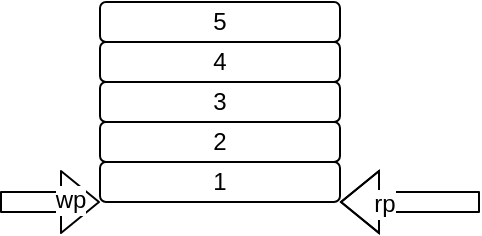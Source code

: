 <mxfile version="11.1.4" type="device"><diagram id="iCUhEvVppb3UO4wlj6st" name="消息队列结构图"><mxGraphModel dx="2062" dy="1224" grid="1" gridSize="10" guides="1" tooltips="1" connect="1" arrows="1" fold="1" page="1" pageScale="1" pageWidth="1169" pageHeight="827" math="0" shadow="0"><root><mxCell id="0"/><mxCell id="1" parent="0"/><mxCell id="6_hmOkcucfVdWT3ZMT6J-1" value="5" style="rounded=1;whiteSpace=wrap;html=1;" vertex="1" parent="1"><mxGeometry x="180" y="340" width="120" height="20" as="geometry"/></mxCell><mxCell id="6_hmOkcucfVdWT3ZMT6J-8" value="4" style="rounded=1;whiteSpace=wrap;html=1;" vertex="1" parent="1"><mxGeometry x="180" y="360" width="120" height="20" as="geometry"/></mxCell><mxCell id="6_hmOkcucfVdWT3ZMT6J-9" value="3" style="rounded=1;whiteSpace=wrap;html=1;" vertex="1" parent="1"><mxGeometry x="180" y="380" width="120" height="20" as="geometry"/></mxCell><mxCell id="6_hmOkcucfVdWT3ZMT6J-12" value="1" style="rounded=1;whiteSpace=wrap;html=1;" vertex="1" parent="1"><mxGeometry x="180" y="420" width="120" height="20" as="geometry"/></mxCell><mxCell id="6_hmOkcucfVdWT3ZMT6J-14" value="" style="shape=flexArrow;endArrow=classic;html=1;" edge="1" parent="1"><mxGeometry width="50" height="50" relative="1" as="geometry"><mxPoint x="130" y="440" as="sourcePoint"/><mxPoint x="180" y="440" as="targetPoint"/></mxGeometry></mxCell><mxCell id="6_hmOkcucfVdWT3ZMT6J-15" value="wp" style="text;html=1;resizable=0;points=[];align=center;verticalAlign=middle;labelBackgroundColor=#ffffff;" vertex="1" connectable="0" parent="6_hmOkcucfVdWT3ZMT6J-14"><mxGeometry x="0.378" y="1" relative="1" as="geometry"><mxPoint as="offset"/></mxGeometry></mxCell><mxCell id="6_hmOkcucfVdWT3ZMT6J-16" value="" style="shape=flexArrow;endArrow=classic;html=1;" edge="1" parent="1"><mxGeometry width="50" height="50" relative="1" as="geometry"><mxPoint x="370" y="440" as="sourcePoint"/><mxPoint x="300" y="440" as="targetPoint"/><Array as="points"><mxPoint x="340" y="440"/></Array></mxGeometry></mxCell><mxCell id="6_hmOkcucfVdWT3ZMT6J-17" value="rp" style="text;html=1;resizable=0;points=[];align=center;verticalAlign=middle;labelBackgroundColor=#ffffff;" vertex="1" connectable="0" parent="6_hmOkcucfVdWT3ZMT6J-16"><mxGeometry x="0.378" y="1" relative="1" as="geometry"><mxPoint as="offset"/></mxGeometry></mxCell><mxCell id="6_hmOkcucfVdWT3ZMT6J-26" value="2" style="rounded=1;whiteSpace=wrap;html=1;" vertex="1" parent="1"><mxGeometry x="180" y="400" width="120" height="20" as="geometry"/></mxCell></root></mxGraphModel></diagram><diagram id="Ej0j7jV-rog5p3Xy46A_" name="消息收发流程"><mxGraphModel dx="3437" dy="2040" grid="1" gridSize="10" guides="1" tooltips="1" connect="1" arrows="1" fold="1" page="1" pageScale="1" pageWidth="1169" pageHeight="827" math="0" shadow="0"><root><mxCell id="IDOihsgqt_1Qzn-iGXKd-0"/><mxCell id="IDOihsgqt_1Qzn-iGXKd-1" parent="IDOihsgqt_1Qzn-iGXKd-0"/><mxCell id="IDOihsgqt_1Qzn-iGXKd-58" value="" style="rounded=0;whiteSpace=wrap;html=1;align=left;dashed=1;" vertex="1" parent="IDOihsgqt_1Qzn-iGXKd-1"><mxGeometry x="600" y="10" width="550" height="790" as="geometry"/></mxCell><mxCell id="IDOihsgqt_1Qzn-iGXKd-57" value="" style="rounded=0;whiteSpace=wrap;html=1;align=left;dashed=1;" vertex="1" parent="IDOihsgqt_1Qzn-iGXKd-1"><mxGeometry x="10" y="10" width="570" height="790" as="geometry"/></mxCell><mxCell id="IDOihsgqt_1Qzn-iGXKd-10" style="edgeStyle=orthogonalEdgeStyle;rounded=0;orthogonalLoop=1;jettySize=auto;html=1;entryX=0.5;entryY=0;entryDx=0;entryDy=0;" edge="1" parent="IDOihsgqt_1Qzn-iGXKd-1" source="IDOihsgqt_1Qzn-iGXKd-2" target="IDOihsgqt_1Qzn-iGXKd-4"><mxGeometry relative="1" as="geometry"/></mxCell><mxCell id="IDOihsgqt_1Qzn-iGXKd-2" value="开始" style="strokeWidth=2;html=1;shape=mxgraph.flowchart.start_1;whiteSpace=wrap;" vertex="1" parent="IDOihsgqt_1Qzn-iGXKd-1"><mxGeometry x="265" y="21" width="100" height="60" as="geometry"/></mxCell><mxCell id="IDOihsgqt_1Qzn-iGXKd-11" style="edgeStyle=orthogonalEdgeStyle;rounded=0;orthogonalLoop=1;jettySize=auto;html=1;entryX=0.5;entryY=0;entryDx=0;entryDy=0;entryPerimeter=0;" edge="1" parent="IDOihsgqt_1Qzn-iGXKd-1" source="IDOihsgqt_1Qzn-iGXKd-4" target="IDOihsgqt_1Qzn-iGXKd-5"><mxGeometry relative="1" as="geometry"/></mxCell><mxCell id="IDOihsgqt_1Qzn-iGXKd-4" value="准备好待传递的消息体" style="rounded=1;whiteSpace=wrap;html=1;absoluteArcSize=1;arcSize=14;strokeWidth=2;" vertex="1" parent="IDOihsgqt_1Qzn-iGXKd-1"><mxGeometry x="225" y="111" width="180" height="50" as="geometry"/></mxCell><mxCell id="IDOihsgqt_1Qzn-iGXKd-12" style="edgeStyle=orthogonalEdgeStyle;rounded=0;orthogonalLoop=1;jettySize=auto;html=1;entryX=0.5;entryY=0;entryDx=0;entryDy=0;entryPerimeter=0;" edge="1" parent="IDOihsgqt_1Qzn-iGXKd-1" source="IDOihsgqt_1Qzn-iGXKd-5" target="IDOihsgqt_1Qzn-iGXKd-6"><mxGeometry relative="1" as="geometry"/></mxCell><mxCell id="IDOihsgqt_1Qzn-iGXKd-5" value="实际消息个数等于最大消息个数？" style="strokeWidth=2;html=1;shape=mxgraph.flowchart.decision;whiteSpace=wrap;" vertex="1" parent="IDOihsgqt_1Qzn-iGXKd-1"><mxGeometry x="200" y="212" width="230" height="92" as="geometry"/></mxCell><mxCell id="IDOihsgqt_1Qzn-iGXKd-25" style="edgeStyle=orthogonalEdgeStyle;rounded=0;orthogonalLoop=1;jettySize=auto;html=1;entryX=0.5;entryY=0;entryDx=0;entryDy=0;" edge="1" parent="IDOihsgqt_1Qzn-iGXKd-1" source="IDOihsgqt_1Qzn-iGXKd-6" target="IDOihsgqt_1Qzn-iGXKd-9"><mxGeometry relative="1" as="geometry"/></mxCell><mxCell id="IDOihsgqt_1Qzn-iGXKd-6" value="写索引地址等于最大消息个数？" style="strokeWidth=2;html=1;shape=mxgraph.flowchart.decision;whiteSpace=wrap;" vertex="1" parent="IDOihsgqt_1Qzn-iGXKd-1"><mxGeometry x="205" y="361" width="220" height="80" as="geometry"/></mxCell><mxCell id="IDOihsgqt_1Qzn-iGXKd-8" value="写索引置为0" style="rounded=1;whiteSpace=wrap;html=1;absoluteArcSize=1;arcSize=14;strokeWidth=2;" vertex="1" parent="IDOihsgqt_1Qzn-iGXKd-1"><mxGeometry x="440" y="421" width="100" height="50" as="geometry"/></mxCell><mxCell id="IDOihsgqt_1Qzn-iGXKd-22" style="edgeStyle=orthogonalEdgeStyle;rounded=0;orthogonalLoop=1;jettySize=auto;html=1;" edge="1" parent="IDOihsgqt_1Qzn-iGXKd-1" source="IDOihsgqt_1Qzn-iGXKd-9" target="IDOihsgqt_1Qzn-iGXKd-17"><mxGeometry relative="1" as="geometry"/></mxCell><mxCell id="IDOihsgqt_1Qzn-iGXKd-9" value="1.将消息体在消息队列中&lt;br&gt;2.消息写索引累加1&lt;br&gt;3.实际消息个数累加1" style="rounded=1;whiteSpace=wrap;html=1;absoluteArcSize=1;arcSize=14;strokeWidth=2;align=left;" vertex="1" parent="IDOihsgqt_1Qzn-iGXKd-1"><mxGeometry x="225" y="511" width="180" height="80" as="geometry"/></mxCell><mxCell id="IDOihsgqt_1Qzn-iGXKd-15" value="结束" style="strokeWidth=2;html=1;shape=mxgraph.flowchart.terminator;whiteSpace=wrap;align=center;" vertex="1" parent="IDOihsgqt_1Qzn-iGXKd-1"><mxGeometry x="265" y="729" width="100" height="50" as="geometry"/></mxCell><mxCell id="IDOihsgqt_1Qzn-iGXKd-16" value="" style="endArrow=classic;html=1;exitX=0;exitY=0.5;exitDx=0;exitDy=0;exitPerimeter=0;entryX=0.5;entryY=0;entryDx=0;entryDy=0;" edge="1" parent="IDOihsgqt_1Qzn-iGXKd-1" source="IDOihsgqt_1Qzn-iGXKd-5" target="IDOihsgqt_1Qzn-iGXKd-18"><mxGeometry width="50" height="50" relative="1" as="geometry"><mxPoint x="-95" y="291" as="sourcePoint"/><mxPoint x="65" y="631" as="targetPoint"/><Array as="points"><mxPoint x="135" y="258"/></Array></mxGeometry></mxCell><mxCell id="IDOihsgqt_1Qzn-iGXKd-21" style="edgeStyle=orthogonalEdgeStyle;rounded=0;orthogonalLoop=1;jettySize=auto;html=1;entryX=0.5;entryY=0;entryDx=0;entryDy=0;entryPerimeter=0;" edge="1" parent="IDOihsgqt_1Qzn-iGXKd-1" source="IDOihsgqt_1Qzn-iGXKd-17" target="IDOihsgqt_1Qzn-iGXKd-15"><mxGeometry relative="1" as="geometry"/></mxCell><mxCell id="IDOihsgqt_1Qzn-iGXKd-17" value="返回写入成功" style="rounded=1;whiteSpace=wrap;html=1;absoluteArcSize=1;arcSize=14;strokeWidth=2;" vertex="1" parent="IDOihsgqt_1Qzn-iGXKd-1"><mxGeometry x="225" y="629" width="180" height="50" as="geometry"/></mxCell><mxCell id="IDOihsgqt_1Qzn-iGXKd-18" value="返回写入失败" style="rounded=1;whiteSpace=wrap;html=1;absoluteArcSize=1;arcSize=14;strokeWidth=2;" vertex="1" parent="IDOihsgqt_1Qzn-iGXKd-1"><mxGeometry x="80" y="601" width="110" height="50" as="geometry"/></mxCell><mxCell id="IDOihsgqt_1Qzn-iGXKd-20" value="" style="endArrow=classic;html=1;exitX=0.5;exitY=1;exitDx=0;exitDy=0;" edge="1" parent="IDOihsgqt_1Qzn-iGXKd-1" source="IDOihsgqt_1Qzn-iGXKd-18"><mxGeometry width="50" height="50" relative="1" as="geometry"><mxPoint x="-135" y="521" as="sourcePoint"/><mxPoint x="315" y="711" as="targetPoint"/><Array as="points"><mxPoint x="135" y="711"/></Array></mxGeometry></mxCell><mxCell id="IDOihsgqt_1Qzn-iGXKd-23" value="Y" style="text;html=1;resizable=0;points=[];autosize=1;align=left;verticalAlign=top;spacingTop=-4;" vertex="1" parent="IDOihsgqt_1Qzn-iGXKd-1"><mxGeometry x="160" y="238" width="20" height="20" as="geometry"/></mxCell><mxCell id="IDOihsgqt_1Qzn-iGXKd-24" value="N" style="text;html=1;resizable=0;points=[];autosize=1;align=left;verticalAlign=top;spacingTop=-4;" vertex="1" parent="IDOihsgqt_1Qzn-iGXKd-1"><mxGeometry x="315" y="318" width="20" height="20" as="geometry"/></mxCell><mxCell id="IDOihsgqt_1Qzn-iGXKd-26" value="N" style="text;html=1;resizable=0;points=[];autosize=1;align=left;verticalAlign=top;spacingTop=-4;" vertex="1" parent="IDOihsgqt_1Qzn-iGXKd-1"><mxGeometry x="314" y="441" width="20" height="20" as="geometry"/></mxCell><mxCell id="IDOihsgqt_1Qzn-iGXKd-29" value="Y" style="text;html=1;resizable=0;points=[];autosize=1;align=left;verticalAlign=top;spacingTop=-4;" vertex="1" parent="IDOihsgqt_1Qzn-iGXKd-1"><mxGeometry x="432" y="381" width="20" height="20" as="geometry"/></mxCell><mxCell id="IDOihsgqt_1Qzn-iGXKd-30" value="" style="endArrow=classic;html=1;exitX=0.5;exitY=1;exitDx=0;exitDy=0;" edge="1" parent="IDOihsgqt_1Qzn-iGXKd-1" source="IDOihsgqt_1Qzn-iGXKd-8"><mxGeometry width="50" height="50" relative="1" as="geometry"><mxPoint x="545" y="571" as="sourcePoint"/><mxPoint x="315" y="491" as="targetPoint"/><Array as="points"><mxPoint x="490" y="491"/></Array></mxGeometry></mxCell><mxCell id="IDOihsgqt_1Qzn-iGXKd-31" value="" style="endArrow=classic;html=1;exitX=1;exitY=0.5;exitDx=0;exitDy=0;exitPerimeter=0;entryX=0.5;entryY=0;entryDx=0;entryDy=0;" edge="1" parent="IDOihsgqt_1Qzn-iGXKd-1" source="IDOihsgqt_1Qzn-iGXKd-6" target="IDOihsgqt_1Qzn-iGXKd-8"><mxGeometry width="50" height="50" relative="1" as="geometry"><mxPoint x="575" y="481" as="sourcePoint"/><mxPoint x="575" y="421" as="targetPoint"/><Array as="points"><mxPoint x="490" y="401"/></Array></mxGeometry></mxCell><mxCell id="IDOihsgqt_1Qzn-iGXKd-32" value="&lt;h1&gt;消息推送&lt;/h1&gt;&lt;p&gt;将消息推送到消息队列中&lt;/p&gt;" style="text;html=1;strokeColor=none;fillColor=none;spacing=5;spacingTop=-20;whiteSpace=wrap;overflow=hidden;rounded=0;align=left;" vertex="1" parent="IDOihsgqt_1Qzn-iGXKd-1"><mxGeometry x="10" y="16" width="190" height="74" as="geometry"/></mxCell><mxCell id="IDOihsgqt_1Qzn-iGXKd-33" value="&lt;h1&gt;消息取出&lt;/h1&gt;&lt;p&gt;从消息队列中取出消息&lt;/p&gt;" style="text;html=1;strokeColor=none;fillColor=none;spacing=5;spacingTop=-20;whiteSpace=wrap;overflow=hidden;rounded=0;align=left;" vertex="1" parent="IDOihsgqt_1Qzn-iGXKd-1"><mxGeometry x="610" y="13" width="190" height="74" as="geometry"/></mxCell><mxCell id="IDOihsgqt_1Qzn-iGXKd-34" style="edgeStyle=orthogonalEdgeStyle;rounded=0;orthogonalLoop=1;jettySize=auto;html=1;entryX=0.5;entryY=0;entryDx=0;entryDy=0;" edge="1" parent="IDOihsgqt_1Qzn-iGXKd-1" source="IDOihsgqt_1Qzn-iGXKd-35" target="IDOihsgqt_1Qzn-iGXKd-37"><mxGeometry relative="1" as="geometry"/></mxCell><mxCell id="IDOihsgqt_1Qzn-iGXKd-35" value="开始" style="strokeWidth=2;html=1;shape=mxgraph.flowchart.start_1;whiteSpace=wrap;" vertex="1" parent="IDOihsgqt_1Qzn-iGXKd-1"><mxGeometry x="835" y="34" width="100" height="60" as="geometry"/></mxCell><mxCell id="IDOihsgqt_1Qzn-iGXKd-36" style="edgeStyle=orthogonalEdgeStyle;rounded=0;orthogonalLoop=1;jettySize=auto;html=1;entryX=0.5;entryY=0;entryDx=0;entryDy=0;entryPerimeter=0;" edge="1" parent="IDOihsgqt_1Qzn-iGXKd-1" source="IDOihsgqt_1Qzn-iGXKd-37" target="IDOihsgqt_1Qzn-iGXKd-39"><mxGeometry relative="1" as="geometry"/></mxCell><mxCell id="IDOihsgqt_1Qzn-iGXKd-37" value="准备好待取出的消息内存" style="rounded=1;whiteSpace=wrap;html=1;absoluteArcSize=1;arcSize=14;strokeWidth=2;" vertex="1" parent="IDOihsgqt_1Qzn-iGXKd-1"><mxGeometry x="795" y="124" width="180" height="50" as="geometry"/></mxCell><mxCell id="IDOihsgqt_1Qzn-iGXKd-38" style="edgeStyle=orthogonalEdgeStyle;rounded=0;orthogonalLoop=1;jettySize=auto;html=1;entryX=0.5;entryY=0;entryDx=0;entryDy=0;entryPerimeter=0;" edge="1" parent="IDOihsgqt_1Qzn-iGXKd-1" source="IDOihsgqt_1Qzn-iGXKd-39" target="IDOihsgqt_1Qzn-iGXKd-41"><mxGeometry relative="1" as="geometry"/></mxCell><mxCell id="IDOihsgqt_1Qzn-iGXKd-39" value="实际消息个数等于0？" style="strokeWidth=2;html=1;shape=mxgraph.flowchart.decision;whiteSpace=wrap;" vertex="1" parent="IDOihsgqt_1Qzn-iGXKd-1"><mxGeometry x="775" y="216.5" width="220" height="109" as="geometry"/></mxCell><mxCell id="IDOihsgqt_1Qzn-iGXKd-40" style="edgeStyle=orthogonalEdgeStyle;rounded=0;orthogonalLoop=1;jettySize=auto;html=1;entryX=0.5;entryY=0;entryDx=0;entryDy=0;" edge="1" parent="IDOihsgqt_1Qzn-iGXKd-1" source="IDOihsgqt_1Qzn-iGXKd-41" target="IDOihsgqt_1Qzn-iGXKd-44"><mxGeometry relative="1" as="geometry"/></mxCell><mxCell id="IDOihsgqt_1Qzn-iGXKd-41" value="读索引地址等于最大消息个数？" style="strokeWidth=2;html=1;shape=mxgraph.flowchart.decision;whiteSpace=wrap;" vertex="1" parent="IDOihsgqt_1Qzn-iGXKd-1"><mxGeometry x="775" y="374" width="220" height="80" as="geometry"/></mxCell><mxCell id="IDOihsgqt_1Qzn-iGXKd-42" value="读索引置为0" style="rounded=1;whiteSpace=wrap;html=1;absoluteArcSize=1;arcSize=14;strokeWidth=2;" vertex="1" parent="IDOihsgqt_1Qzn-iGXKd-1"><mxGeometry x="1010" y="434" width="100" height="50" as="geometry"/></mxCell><mxCell id="IDOihsgqt_1Qzn-iGXKd-43" style="edgeStyle=orthogonalEdgeStyle;rounded=0;orthogonalLoop=1;jettySize=auto;html=1;" edge="1" parent="IDOihsgqt_1Qzn-iGXKd-1" source="IDOihsgqt_1Qzn-iGXKd-44" target="IDOihsgqt_1Qzn-iGXKd-48"><mxGeometry relative="1" as="geometry"/></mxCell><mxCell id="IDOihsgqt_1Qzn-iGXKd-44" value="1.将取出的消息拷贝在准备好的内存&lt;br&gt;2.消息读索引累加1&lt;br&gt;3.实际消息个数减去1" style="rounded=1;whiteSpace=wrap;html=1;absoluteArcSize=1;arcSize=14;strokeWidth=2;align=left;" vertex="1" parent="IDOihsgqt_1Qzn-iGXKd-1"><mxGeometry x="795" y="524" width="180" height="80" as="geometry"/></mxCell><mxCell id="IDOihsgqt_1Qzn-iGXKd-45" value="结束" style="strokeWidth=2;html=1;shape=mxgraph.flowchart.terminator;whiteSpace=wrap;align=center;" vertex="1" parent="IDOihsgqt_1Qzn-iGXKd-1"><mxGeometry x="835" y="742" width="100" height="50" as="geometry"/></mxCell><mxCell id="IDOihsgqt_1Qzn-iGXKd-46" value="" style="endArrow=classic;html=1;exitX=0;exitY=0.5;exitDx=0;exitDy=0;exitPerimeter=0;entryX=0.5;entryY=0;entryDx=0;entryDy=0;" edge="1" parent="IDOihsgqt_1Qzn-iGXKd-1" source="IDOihsgqt_1Qzn-iGXKd-39" target="IDOihsgqt_1Qzn-iGXKd-49"><mxGeometry width="50" height="50" relative="1" as="geometry"><mxPoint x="475" y="304" as="sourcePoint"/><mxPoint x="635" y="644" as="targetPoint"/><Array as="points"><mxPoint x="705" y="271"/></Array></mxGeometry></mxCell><mxCell id="IDOihsgqt_1Qzn-iGXKd-47" style="edgeStyle=orthogonalEdgeStyle;rounded=0;orthogonalLoop=1;jettySize=auto;html=1;entryX=0.5;entryY=0;entryDx=0;entryDy=0;entryPerimeter=0;" edge="1" parent="IDOihsgqt_1Qzn-iGXKd-1" source="IDOihsgqt_1Qzn-iGXKd-48" target="IDOihsgqt_1Qzn-iGXKd-45"><mxGeometry relative="1" as="geometry"/></mxCell><mxCell id="IDOihsgqt_1Qzn-iGXKd-48" value="返回读取成功" style="rounded=1;whiteSpace=wrap;html=1;absoluteArcSize=1;arcSize=14;strokeWidth=2;" vertex="1" parent="IDOihsgqt_1Qzn-iGXKd-1"><mxGeometry x="795" y="642" width="180" height="50" as="geometry"/></mxCell><mxCell id="IDOihsgqt_1Qzn-iGXKd-49" value="返回读取失败" style="rounded=1;whiteSpace=wrap;html=1;absoluteArcSize=1;arcSize=14;strokeWidth=2;" vertex="1" parent="IDOihsgqt_1Qzn-iGXKd-1"><mxGeometry x="650" y="614" width="110" height="50" as="geometry"/></mxCell><mxCell id="IDOihsgqt_1Qzn-iGXKd-50" value="" style="endArrow=classic;html=1;exitX=0.5;exitY=1;exitDx=0;exitDy=0;" edge="1" parent="IDOihsgqt_1Qzn-iGXKd-1" source="IDOihsgqt_1Qzn-iGXKd-49"><mxGeometry width="50" height="50" relative="1" as="geometry"><mxPoint x="435" y="534" as="sourcePoint"/><mxPoint x="885" y="724" as="targetPoint"/><Array as="points"><mxPoint x="705" y="724"/></Array></mxGeometry></mxCell><mxCell id="IDOihsgqt_1Qzn-iGXKd-51" value="Y" style="text;html=1;resizable=0;points=[];autosize=1;align=left;verticalAlign=top;spacingTop=-4;" vertex="1" parent="IDOihsgqt_1Qzn-iGXKd-1"><mxGeometry x="730" y="251" width="20" height="20" as="geometry"/></mxCell><mxCell id="IDOihsgqt_1Qzn-iGXKd-52" value="N" style="text;html=1;resizable=0;points=[];autosize=1;align=left;verticalAlign=top;spacingTop=-4;" vertex="1" parent="IDOihsgqt_1Qzn-iGXKd-1"><mxGeometry x="885" y="331" width="20" height="20" as="geometry"/></mxCell><mxCell id="IDOihsgqt_1Qzn-iGXKd-53" value="N" style="text;html=1;resizable=0;points=[];autosize=1;align=left;verticalAlign=top;spacingTop=-4;" vertex="1" parent="IDOihsgqt_1Qzn-iGXKd-1"><mxGeometry x="884" y="454" width="20" height="20" as="geometry"/></mxCell><mxCell id="IDOihsgqt_1Qzn-iGXKd-54" value="Y" style="text;html=1;resizable=0;points=[];autosize=1;align=left;verticalAlign=top;spacingTop=-4;" vertex="1" parent="IDOihsgqt_1Qzn-iGXKd-1"><mxGeometry x="1002" y="394" width="20" height="20" as="geometry"/></mxCell><mxCell id="IDOihsgqt_1Qzn-iGXKd-55" value="" style="endArrow=classic;html=1;exitX=0.5;exitY=1;exitDx=0;exitDy=0;" edge="1" parent="IDOihsgqt_1Qzn-iGXKd-1" source="IDOihsgqt_1Qzn-iGXKd-42"><mxGeometry width="50" height="50" relative="1" as="geometry"><mxPoint x="1115" y="584" as="sourcePoint"/><mxPoint x="885" y="504" as="targetPoint"/><Array as="points"><mxPoint x="1060" y="504"/></Array></mxGeometry></mxCell><mxCell id="IDOihsgqt_1Qzn-iGXKd-56" value="" style="endArrow=classic;html=1;exitX=1;exitY=0.5;exitDx=0;exitDy=0;exitPerimeter=0;entryX=0.5;entryY=0;entryDx=0;entryDy=0;" edge="1" parent="IDOihsgqt_1Qzn-iGXKd-1" source="IDOihsgqt_1Qzn-iGXKd-41" target="IDOihsgqt_1Qzn-iGXKd-42"><mxGeometry width="50" height="50" relative="1" as="geometry"><mxPoint x="1145" y="494" as="sourcePoint"/><mxPoint x="1145" y="434" as="targetPoint"/><Array as="points"><mxPoint x="1060" y="414"/></Array></mxGeometry></mxCell></root></mxGraphModel></diagram></mxfile>